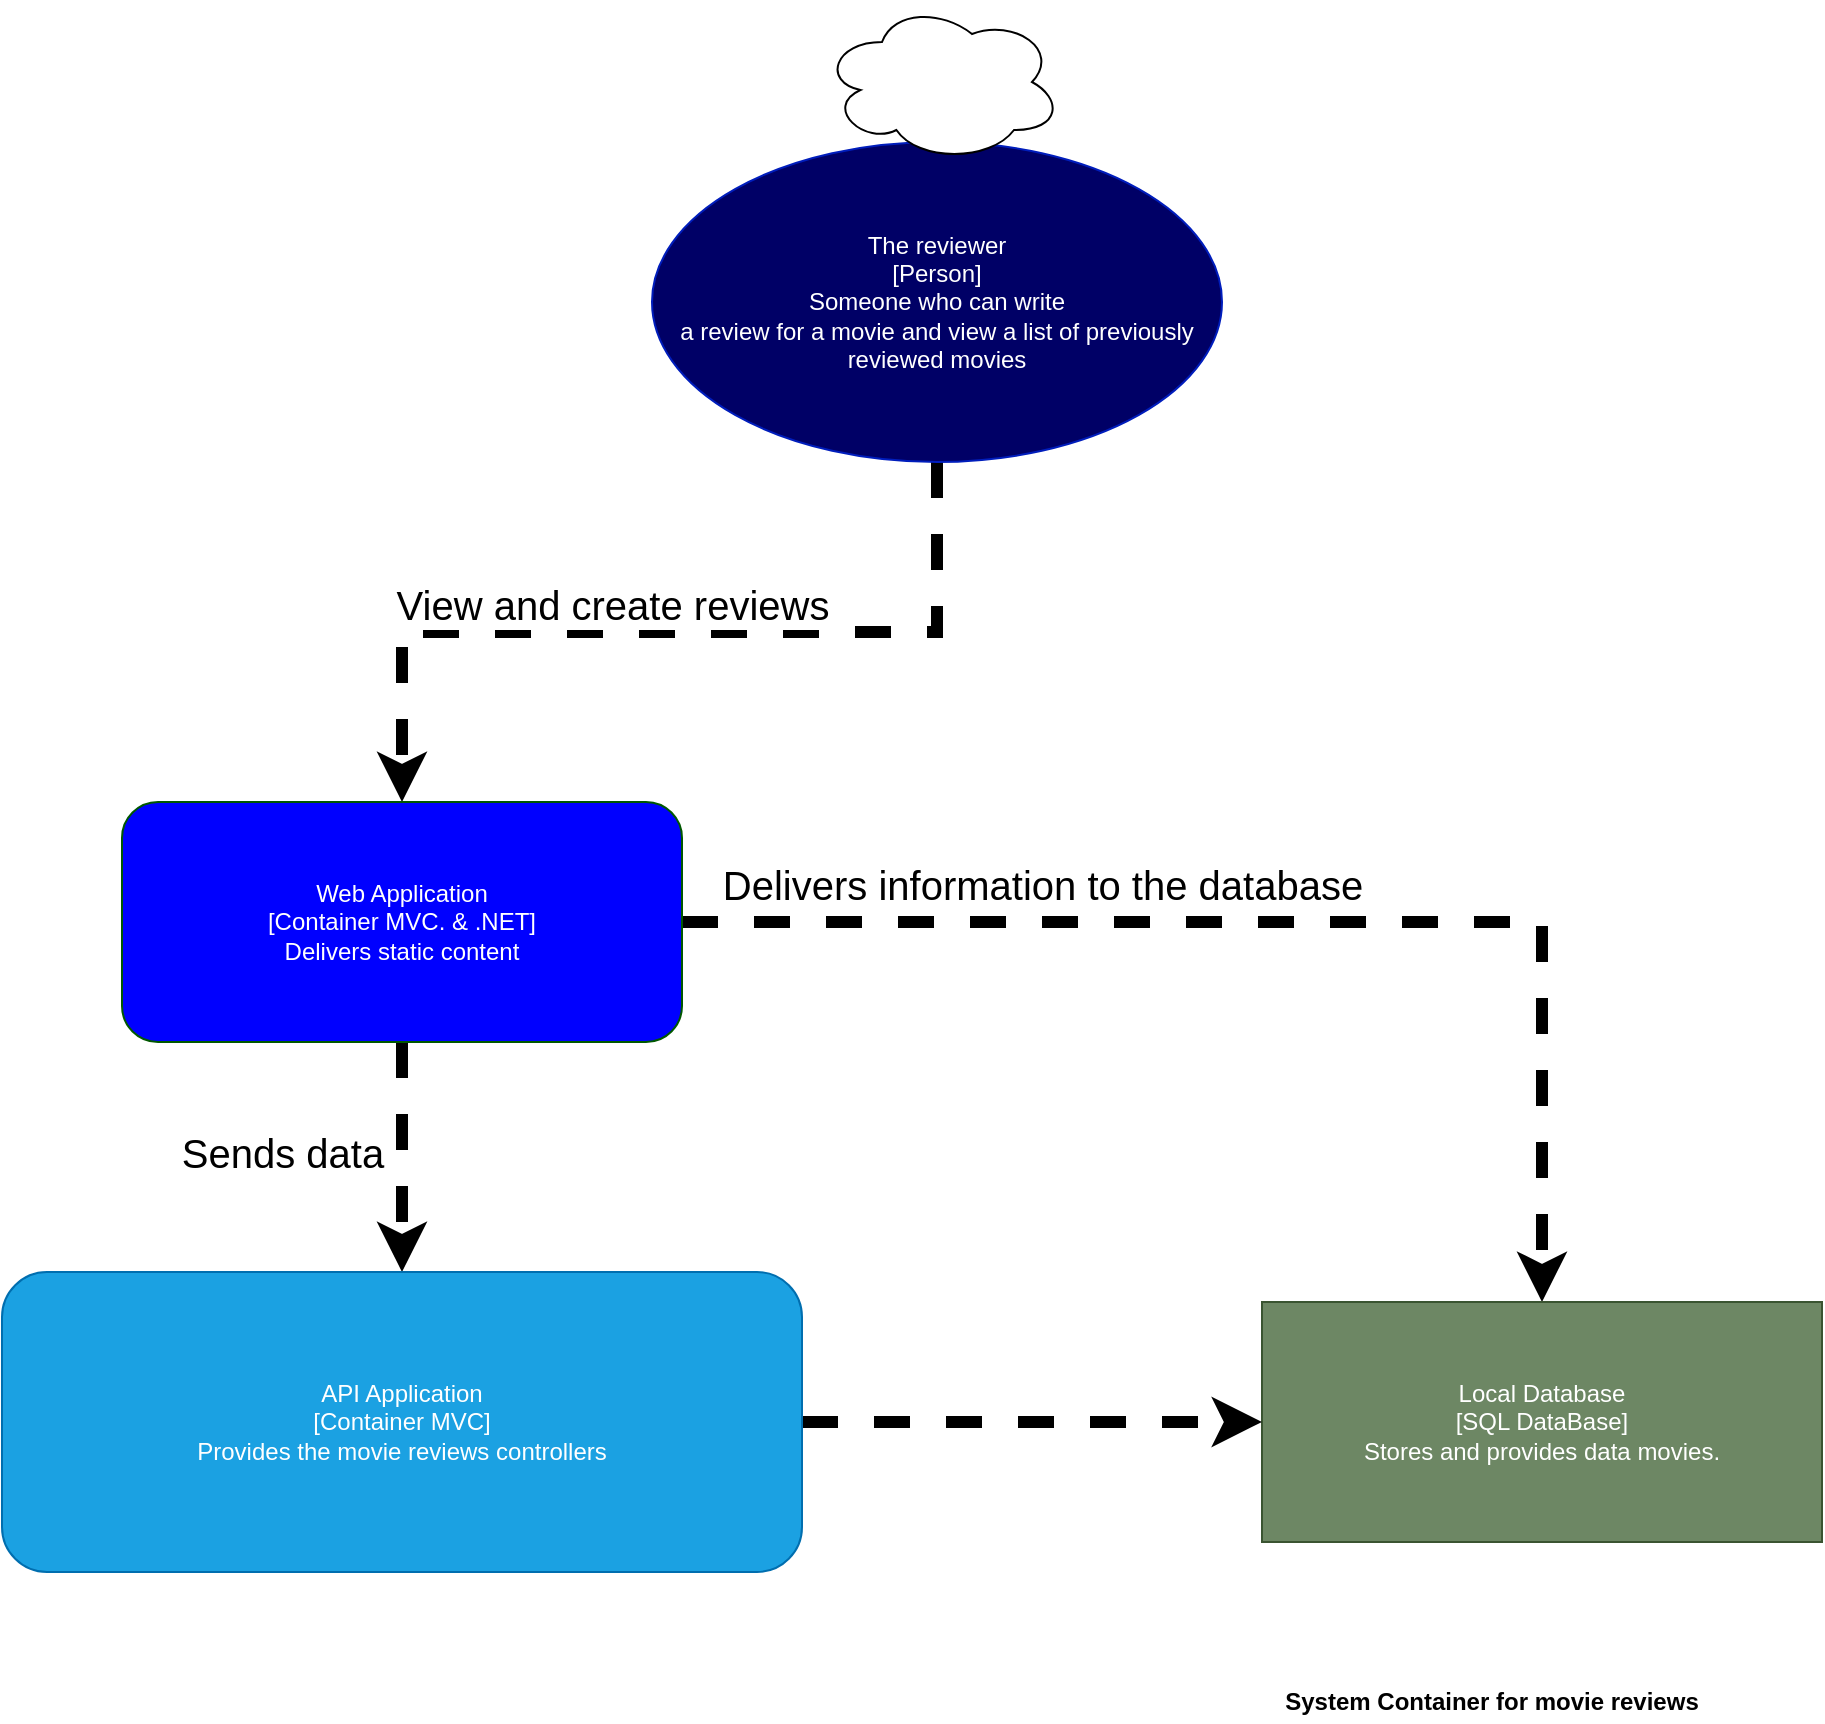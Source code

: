 <mxfile version="12.5.1"><diagram name="Page-1" id="97916047-d0de-89f5-080d-49f4d83e522f"><mxGraphModel dx="1730" dy="832" grid="1" gridSize="10" guides="1" tooltips="1" connect="1" arrows="1" fold="1" page="1" pageScale="1.5" pageWidth="1169" pageHeight="827" background="#ffffff" math="0" shadow="0"><root><mxCell id="0"/><mxCell id="1" parent="0"/><mxCell id="r5oMcl2myM7RwR8SYuAL-33" value="&lt;b&gt;System Container for movie reviews&lt;/b&gt;" style="text;html=1;strokeColor=none;fillColor=none;align=center;verticalAlign=middle;whiteSpace=wrap;rounded=0;" parent="1" vertex="1"><mxGeometry x="1380" y="970" width="250" height="20" as="geometry"/></mxCell><mxCell id="_RkRAvHv-tV2VE7zVMr2-6" style="edgeStyle=orthogonalEdgeStyle;rounded=0;orthogonalLoop=1;jettySize=auto;html=1;strokeColor=#000000;fillColor=none;dashed=1;strokeWidth=6;" parent="1" source="_RkRAvHv-tV2VE7zVMr2-1" target="_RkRAvHv-tV2VE7zVMr2-5" edge="1"><mxGeometry relative="1" as="geometry"/></mxCell><mxCell id="LqkRUlLVtQt6AhmwHkgy-1" value="View and create reviews" style="text;html=1;align=center;verticalAlign=middle;resizable=0;points=[];labelBackgroundColor=#ffffff;fontSize=20;" vertex="1" connectable="0" parent="_RkRAvHv-tV2VE7zVMr2-6"><mxGeometry x="0.132" y="2" relative="1" as="geometry"><mxPoint y="-16.67" as="offset"/></mxGeometry></mxCell><mxCell id="_RkRAvHv-tV2VE7zVMr2-1" value="The reviewer&lt;br&gt;[Person]&lt;br&gt;Someone who can write &lt;br&gt;a review for a movie and view a list of previously reviewed movies" style="ellipse;whiteSpace=wrap;html=1;fillColor=#000066;strokeColor=#001DBC;fontColor=#ffffff;" parent="1" vertex="1"><mxGeometry x="1085" y="200" width="285" height="160" as="geometry"/></mxCell><mxCell id="_RkRAvHv-tV2VE7zVMr2-2" value="" style="ellipse;shape=cloud;whiteSpace=wrap;html=1;" parent="1" vertex="1"><mxGeometry x="1170" y="130" width="120" height="80" as="geometry"/></mxCell><mxCell id="_RkRAvHv-tV2VE7zVMr2-10" value="" style="edgeStyle=orthogonalEdgeStyle;rounded=0;orthogonalLoop=1;jettySize=auto;html=1;dashed=1;strokeColor=#000000;strokeWidth=6;fillColor=none;" parent="1" source="_RkRAvHv-tV2VE7zVMr2-5" target="_RkRAvHv-tV2VE7zVMr2-9" edge="1"><mxGeometry relative="1" as="geometry"/></mxCell><mxCell id="LqkRUlLVtQt6AhmwHkgy-2" value="Delivers information to the database" style="text;html=1;align=center;verticalAlign=middle;resizable=0;points=[];labelBackgroundColor=#ffffff;fontSize=20;" vertex="1" connectable="0" parent="_RkRAvHv-tV2VE7zVMr2-10"><mxGeometry x="-0.484" relative="1" as="geometry"><mxPoint x="20" y="-19.67" as="offset"/></mxGeometry></mxCell><mxCell id="_RkRAvHv-tV2VE7zVMr2-15" style="edgeStyle=orthogonalEdgeStyle;rounded=0;orthogonalLoop=1;jettySize=auto;html=1;entryX=0.5;entryY=0;entryDx=0;entryDy=0;dashed=1;strokeColor=#000000;strokeWidth=6;fillColor=none;" parent="1" source="_RkRAvHv-tV2VE7zVMr2-5" target="_RkRAvHv-tV2VE7zVMr2-14" edge="1"><mxGeometry relative="1" as="geometry"/></mxCell><mxCell id="_RkRAvHv-tV2VE7zVMr2-5" value="&lt;span style=&quot;white-space: normal&quot;&gt;Web Application&lt;/span&gt;&lt;br style=&quot;white-space: normal&quot;&gt;&lt;span style=&quot;white-space: normal&quot;&gt;[Container MVC. &amp;amp; .NET]&lt;/span&gt;&lt;br style=&quot;white-space: normal&quot;&gt;&lt;span style=&quot;white-space: normal&quot;&gt;Delivers static content&lt;/span&gt;" style="rounded=1;whiteSpace=wrap;html=1;fillColor=#0000FF;strokeColor=#005700;fontColor=#ffffff;" parent="1" vertex="1"><mxGeometry x="820" y="530" width="280" height="120" as="geometry"/></mxCell><mxCell id="_RkRAvHv-tV2VE7zVMr2-9" value="Local Database&lt;br&gt;[SQL DataBase]&lt;br&gt;Stores and provides data movies." style="rounded=1;whiteSpace=wrap;html=1;fillColor=#6d8764;arcSize=0;strokeColor=#3A5431;fontColor=#ffffff;" parent="1" vertex="1"><mxGeometry x="1390" y="780" width="280" height="120" as="geometry"/></mxCell><mxCell id="_RkRAvHv-tV2VE7zVMr2-16" style="edgeStyle=orthogonalEdgeStyle;rounded=0;orthogonalLoop=1;jettySize=auto;html=1;entryX=0;entryY=0.5;entryDx=0;entryDy=0;dashed=1;strokeColor=#000000;strokeWidth=6;fillColor=none;" parent="1" source="_RkRAvHv-tV2VE7zVMr2-14" target="_RkRAvHv-tV2VE7zVMr2-9" edge="1"><mxGeometry relative="1" as="geometry"/></mxCell><mxCell id="_RkRAvHv-tV2VE7zVMr2-14" value="API Application&lt;br&gt;[Container MVC]&lt;br&gt;Provides the movie reviews controllers" style="rounded=1;whiteSpace=wrap;html=1;fillColor=#1ba1e2;strokeColor=#006EAF;fontColor=#ffffff;" parent="1" vertex="1"><mxGeometry x="760" y="765" width="400" height="150" as="geometry"/></mxCell><mxCell id="LqkRUlLVtQt6AhmwHkgy-4" value="Sends data" style="text;html=1;align=center;verticalAlign=middle;resizable=0;points=[];autosize=1;fontSize=20;" vertex="1" parent="1"><mxGeometry x="840" y="690" width="120" height="30" as="geometry"/></mxCell></root></mxGraphModel></diagram></mxfile>